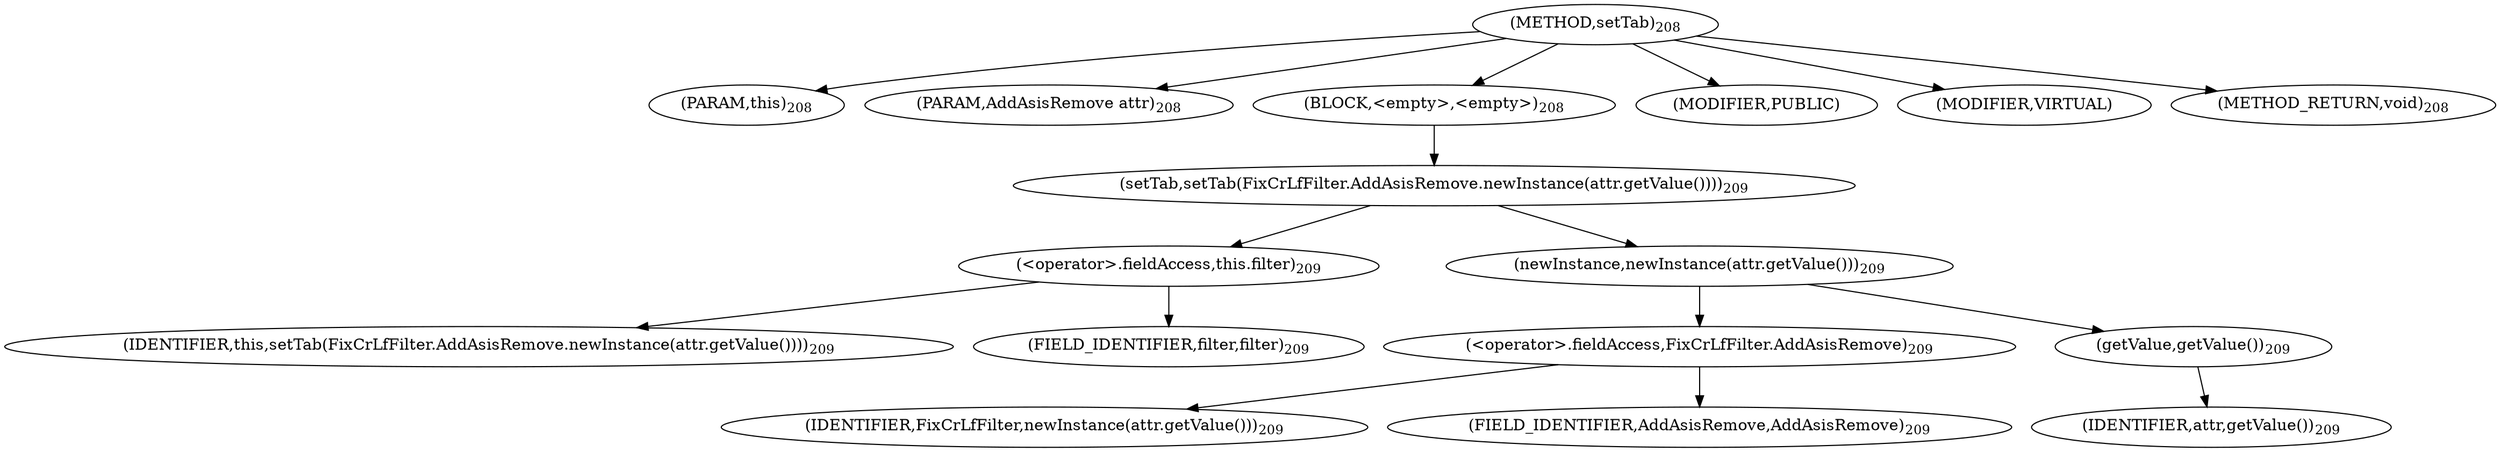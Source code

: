 digraph "setTab" {  
"283" [label = <(METHOD,setTab)<SUB>208</SUB>> ]
"284" [label = <(PARAM,this)<SUB>208</SUB>> ]
"285" [label = <(PARAM,AddAsisRemove attr)<SUB>208</SUB>> ]
"286" [label = <(BLOCK,&lt;empty&gt;,&lt;empty&gt;)<SUB>208</SUB>> ]
"287" [label = <(setTab,setTab(FixCrLfFilter.AddAsisRemove.newInstance(attr.getValue())))<SUB>209</SUB>> ]
"288" [label = <(&lt;operator&gt;.fieldAccess,this.filter)<SUB>209</SUB>> ]
"289" [label = <(IDENTIFIER,this,setTab(FixCrLfFilter.AddAsisRemove.newInstance(attr.getValue())))<SUB>209</SUB>> ]
"290" [label = <(FIELD_IDENTIFIER,filter,filter)<SUB>209</SUB>> ]
"291" [label = <(newInstance,newInstance(attr.getValue()))<SUB>209</SUB>> ]
"292" [label = <(&lt;operator&gt;.fieldAccess,FixCrLfFilter.AddAsisRemove)<SUB>209</SUB>> ]
"293" [label = <(IDENTIFIER,FixCrLfFilter,newInstance(attr.getValue()))<SUB>209</SUB>> ]
"294" [label = <(FIELD_IDENTIFIER,AddAsisRemove,AddAsisRemove)<SUB>209</SUB>> ]
"295" [label = <(getValue,getValue())<SUB>209</SUB>> ]
"296" [label = <(IDENTIFIER,attr,getValue())<SUB>209</SUB>> ]
"297" [label = <(MODIFIER,PUBLIC)> ]
"298" [label = <(MODIFIER,VIRTUAL)> ]
"299" [label = <(METHOD_RETURN,void)<SUB>208</SUB>> ]
  "283" -> "284" 
  "283" -> "285" 
  "283" -> "286" 
  "283" -> "297" 
  "283" -> "298" 
  "283" -> "299" 
  "286" -> "287" 
  "287" -> "288" 
  "287" -> "291" 
  "288" -> "289" 
  "288" -> "290" 
  "291" -> "292" 
  "291" -> "295" 
  "292" -> "293" 
  "292" -> "294" 
  "295" -> "296" 
}
